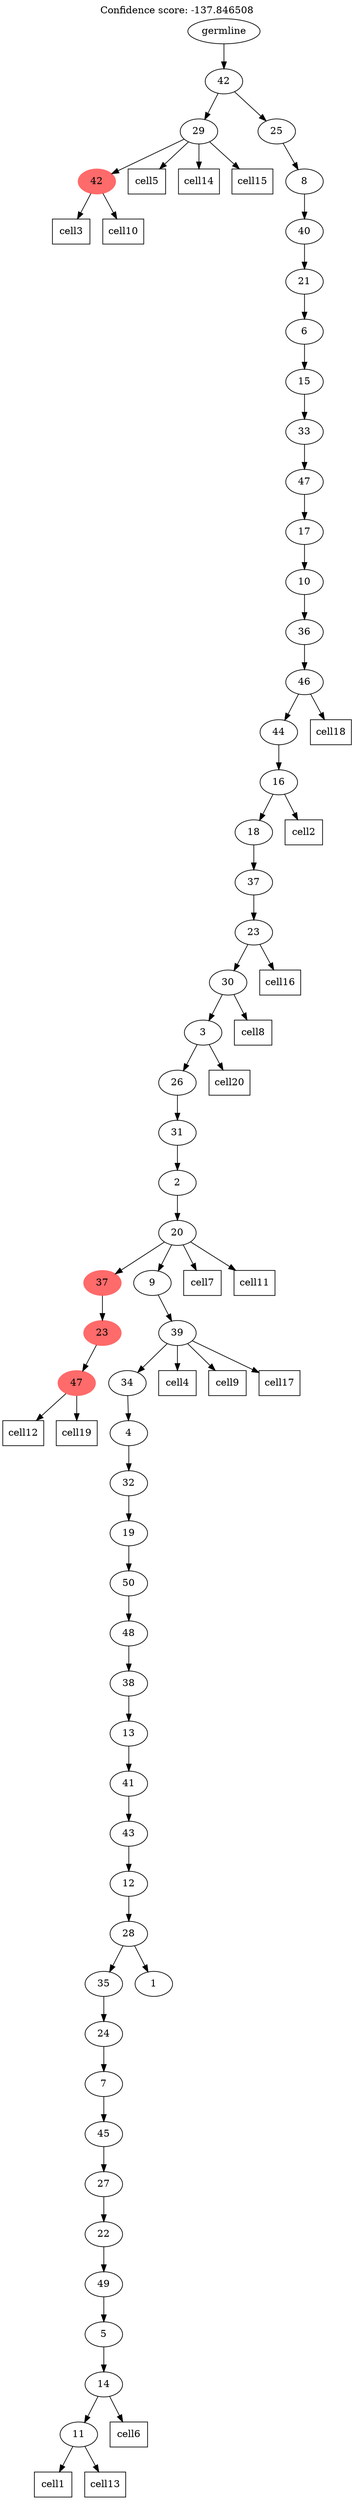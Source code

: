 digraph g {
	"53" -> "54";
	"54" [color=indianred1, style=filled, label="42"];
	"51" -> "52";
	"52" [color=indianred1, style=filled, label="47"];
	"50" -> "51";
	"51" [color=indianred1, style=filled, label="23"];
	"47" -> "48";
	"48" [label="11"];
	"46" -> "47";
	"47" [label="14"];
	"45" -> "46";
	"46" [label="5"];
	"44" -> "45";
	"45" [label="49"];
	"43" -> "44";
	"44" [label="22"];
	"42" -> "43";
	"43" [label="27"];
	"41" -> "42";
	"42" [label="45"];
	"40" -> "41";
	"41" [label="7"];
	"39" -> "40";
	"40" [label="24"];
	"38" -> "39";
	"39" [label="35"];
	"38" -> "49";
	"49" [label="1"];
	"37" -> "38";
	"38" [label="28"];
	"36" -> "37";
	"37" [label="12"];
	"35" -> "36";
	"36" [label="43"];
	"34" -> "35";
	"35" [label="41"];
	"33" -> "34";
	"34" [label="13"];
	"32" -> "33";
	"33" [label="38"];
	"31" -> "32";
	"32" [label="48"];
	"30" -> "31";
	"31" [label="50"];
	"29" -> "30";
	"30" [label="19"];
	"28" -> "29";
	"29" [label="32"];
	"27" -> "28";
	"28" [label="4"];
	"26" -> "27";
	"27" [label="34"];
	"25" -> "26";
	"26" [label="39"];
	"24" -> "25";
	"25" [label="9"];
	"24" -> "50";
	"50" [color=indianred1, style=filled, label="37"];
	"23" -> "24";
	"24" [label="20"];
	"22" -> "23";
	"23" [label="2"];
	"21" -> "22";
	"22" [label="31"];
	"20" -> "21";
	"21" [label="26"];
	"19" -> "20";
	"20" [label="3"];
	"18" -> "19";
	"19" [label="30"];
	"17" -> "18";
	"18" [label="23"];
	"16" -> "17";
	"17" [label="37"];
	"15" -> "16";
	"16" [label="18"];
	"14" -> "15";
	"15" [label="16"];
	"13" -> "14";
	"14" [label="44"];
	"12" -> "13";
	"13" [label="46"];
	"11" -> "12";
	"12" [label="36"];
	"10" -> "11";
	"11" [label="10"];
	"9" -> "10";
	"10" [label="17"];
	"8" -> "9";
	"9" [label="47"];
	"7" -> "8";
	"8" [label="33"];
	"6" -> "7";
	"7" [label="15"];
	"5" -> "6";
	"6" [label="6"];
	"4" -> "5";
	"5" [label="21"];
	"3" -> "4";
	"4" [label="40"];
	"2" -> "3";
	"3" [label="8"];
	"1" -> "2";
	"2" [label="25"];
	"1" -> "53";
	"53" [label="29"];
	"0" -> "1";
	"1" [label="42"];
	"0" [label="germline"];
	"48" -> "cell1";
	"cell1" [shape=box];
	"15" -> "cell2";
	"cell2" [shape=box];
	"54" -> "cell3";
	"cell3" [shape=box];
	"26" -> "cell4";
	"cell4" [shape=box];
	"53" -> "cell5";
	"cell5" [shape=box];
	"47" -> "cell6";
	"cell6" [shape=box];
	"24" -> "cell7";
	"cell7" [shape=box];
	"19" -> "cell8";
	"cell8" [shape=box];
	"26" -> "cell9";
	"cell9" [shape=box];
	"54" -> "cell10";
	"cell10" [shape=box];
	"24" -> "cell11";
	"cell11" [shape=box];
	"52" -> "cell12";
	"cell12" [shape=box];
	"48" -> "cell13";
	"cell13" [shape=box];
	"53" -> "cell14";
	"cell14" [shape=box];
	"53" -> "cell15";
	"cell15" [shape=box];
	"18" -> "cell16";
	"cell16" [shape=box];
	"26" -> "cell17";
	"cell17" [shape=box];
	"13" -> "cell18";
	"cell18" [shape=box];
	"52" -> "cell19";
	"cell19" [shape=box];
	"20" -> "cell20";
	"cell20" [shape=box];
	labelloc="t";
	label="Confidence score: -137.846508";
}
